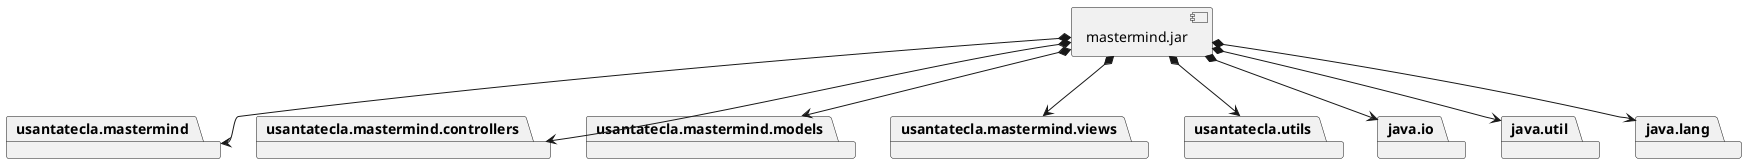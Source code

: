 @startuml desarrollo_implementacion
package "  "  as usantatecla.mastermind {
}
package "  "  as usantatecla.mastermind.controllers {
}
package "  "  as usantatecla.mastermind.models {
}
package "  "  as usantatecla.mastermind.views {
}
package "  "  as usantatecla.utils {
}
package "  "  as java.io {
}
package "  "  as java.util {
}
package "  "  as java.lang {
}

[mastermind.jar] as jar

jar *--> usantatecla.mastermind
jar *--> usantatecla.mastermind.controllers
jar *--> usantatecla.mastermind.models
jar *--> usantatecla.mastermind.views
jar *--> usantatecla.utils
jar *--> java.io
jar *--> java.util
jar *--> java.lang
@enduml

@startuml despliegue_fisica
node node #DDDDDD [
<b>Personal Computer</b>
----
]

[ mastermind.jar ] as component

node *--> component
@enduml